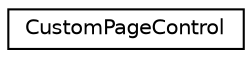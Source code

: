 digraph G
{
  edge [fontname="Helvetica",fontsize="10",labelfontname="Helvetica",labelfontsize="10"];
  node [fontname="Helvetica",fontsize="10",shape=record];
  rankdir=LR;
  Node1 [label="CustomPageControl",height=0.2,width=0.4,color="black", fillcolor="white", style="filled",URL="$interface_custom_page_control.html",tooltip="CustomPageControl class is responsible for creating custom UIPageControl."];
}
